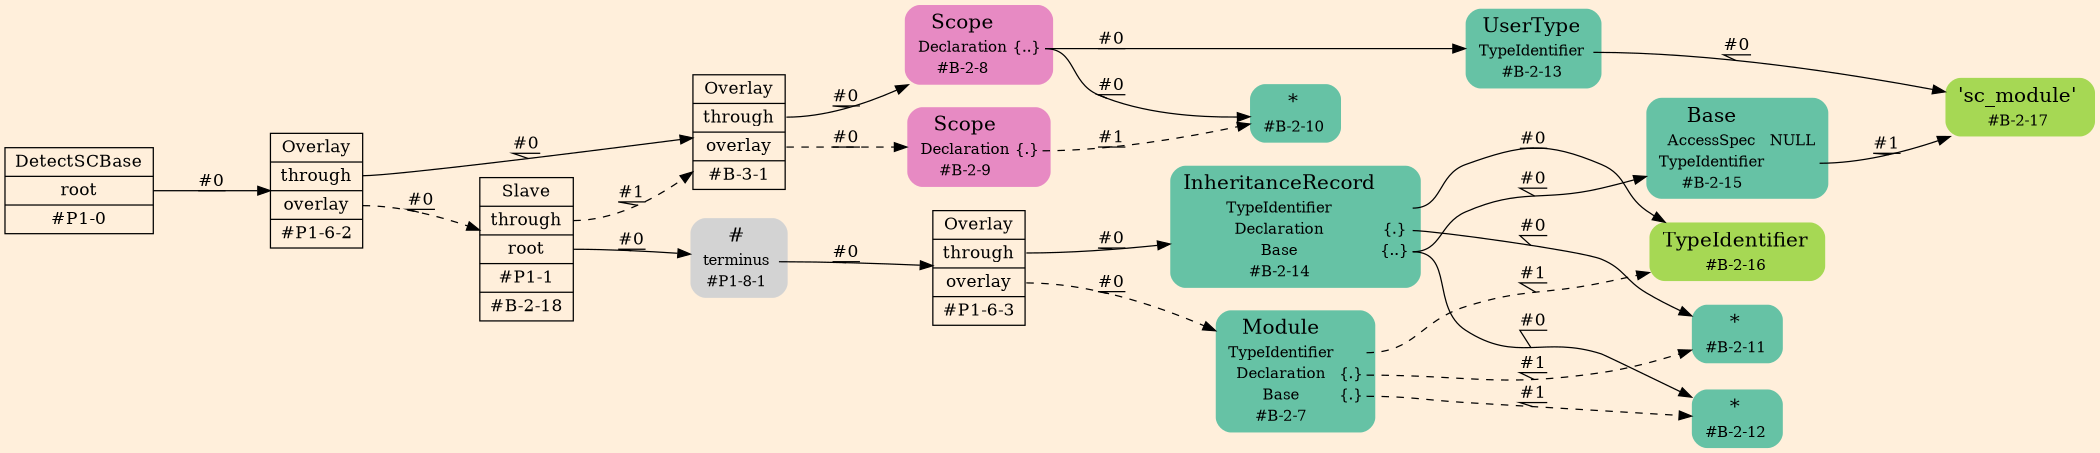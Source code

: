 digraph Inferno {
graph [
rankdir = "LR"
ranksep = 1.0
size = "14,20"
bgcolor = antiquewhite1
];
node [
];
"CR#P1-0" [
shape = "record"
fillcolor = "transparent"
label = "<fixed> DetectSCBase | <port0> root | <port1> #P1-0"
style = "filled"
fontsize = "14"
fillcolor = antiquewhite1
];
"#P1-6-2" [
shape = "record"
label = "<fixed> Overlay | <port0> through | <port1> overlay | <port2> #P1-6-2"
style = "filled"
fontsize = "14"
fillcolor = antiquewhite1
];
"#B-3-1" [
shape = "record"
label = "<fixed> Overlay | <port0> through | <port1> overlay | <port2> #B-3-1"
style = "filled"
fontsize = "14"
fillcolor = antiquewhite1
];
"#B-2-8" [
shape = "plaintext"
fillcolor = "/set28/4"
label = <<TABLE BORDER="0" CELLBORDER="0" CELLSPACING="0">
 <TR>
  <TD><FONT POINT-SIZE="16.0">Scope</FONT></TD>
  <TD></TD>
 </TR>
 <TR>
  <TD>Declaration</TD>
  <TD PORT="port0">{..}</TD>
 </TR>
 <TR>
  <TD>#B-2-8</TD>
  <TD PORT="port1"></TD>
 </TR>
</TABLE>>
style = "rounded,filled"
fontsize = "12"
];
"#B-2-10" [
shape = "plaintext"
fillcolor = "/set28/1"
label = <<TABLE BORDER="0" CELLBORDER="0" CELLSPACING="0">
 <TR>
  <TD><FONT POINT-SIZE="16.0">*</FONT></TD>
  <TD></TD>
 </TR>
 <TR>
  <TD>#B-2-10</TD>
  <TD PORT="port0"></TD>
 </TR>
</TABLE>>
style = "rounded,filled"
fontsize = "12"
];
"#B-2-13" [
shape = "plaintext"
fillcolor = "/set28/1"
label = <<TABLE BORDER="0" CELLBORDER="0" CELLSPACING="0">
 <TR>
  <TD><FONT POINT-SIZE="16.0">UserType</FONT></TD>
  <TD></TD>
 </TR>
 <TR>
  <TD>TypeIdentifier</TD>
  <TD PORT="port0"></TD>
 </TR>
 <TR>
  <TD>#B-2-13</TD>
  <TD PORT="port1"></TD>
 </TR>
</TABLE>>
style = "rounded,filled"
fontsize = "12"
];
"#B-2-17" [
shape = "plaintext"
fillcolor = "/set28/5"
label = <<TABLE BORDER="0" CELLBORDER="0" CELLSPACING="0">
 <TR>
  <TD><FONT POINT-SIZE="16.0">'sc_module'</FONT></TD>
  <TD></TD>
 </TR>
 <TR>
  <TD>#B-2-17</TD>
  <TD PORT="port0"></TD>
 </TR>
</TABLE>>
style = "rounded,filled"
fontsize = "12"
];
"#B-2-9" [
shape = "plaintext"
fillcolor = "/set28/4"
label = <<TABLE BORDER="0" CELLBORDER="0" CELLSPACING="0">
 <TR>
  <TD><FONT POINT-SIZE="16.0">Scope</FONT></TD>
  <TD></TD>
 </TR>
 <TR>
  <TD>Declaration</TD>
  <TD PORT="port0">{.}</TD>
 </TR>
 <TR>
  <TD>#B-2-9</TD>
  <TD PORT="port1"></TD>
 </TR>
</TABLE>>
style = "rounded,filled"
fontsize = "12"
];
"#B-2-18" [
shape = "record"
label = "<fixed> Slave | <port0> through | <port1> root | <port2> #P1-1 | <port3> #B-2-18"
style = "filled"
fontsize = "14"
fillcolor = antiquewhite1
];
"#P1-8-1" [
shape = "plaintext"
label = <<TABLE BORDER="0" CELLBORDER="0" CELLSPACING="0">
 <TR>
  <TD><FONT POINT-SIZE="16.0">#</FONT></TD>
  <TD></TD>
 </TR>
 <TR>
  <TD>terminus</TD>
  <TD PORT="port0"></TD>
 </TR>
 <TR>
  <TD>#P1-8-1</TD>
  <TD PORT="port1"></TD>
 </TR>
</TABLE>>
style = "rounded,filled"
fontsize = "12"
];
"#P1-6-3" [
shape = "record"
label = "<fixed> Overlay | <port0> through | <port1> overlay | <port2> #P1-6-3"
style = "filled"
fontsize = "14"
fillcolor = antiquewhite1
];
"#B-2-14" [
shape = "plaintext"
fillcolor = "/set28/1"
label = <<TABLE BORDER="0" CELLBORDER="0" CELLSPACING="0">
 <TR>
  <TD><FONT POINT-SIZE="16.0">InheritanceRecord</FONT></TD>
  <TD></TD>
 </TR>
 <TR>
  <TD>TypeIdentifier</TD>
  <TD PORT="port0"></TD>
 </TR>
 <TR>
  <TD>Declaration</TD>
  <TD PORT="port1">{.}</TD>
 </TR>
 <TR>
  <TD>Base</TD>
  <TD PORT="port2">{..}</TD>
 </TR>
 <TR>
  <TD>#B-2-14</TD>
  <TD PORT="port3"></TD>
 </TR>
</TABLE>>
style = "rounded,filled"
fontsize = "12"
];
"#B-2-16" [
shape = "plaintext"
fillcolor = "/set28/5"
label = <<TABLE BORDER="0" CELLBORDER="0" CELLSPACING="0">
 <TR>
  <TD><FONT POINT-SIZE="16.0">TypeIdentifier</FONT></TD>
  <TD></TD>
 </TR>
 <TR>
  <TD>#B-2-16</TD>
  <TD PORT="port0"></TD>
 </TR>
</TABLE>>
style = "rounded,filled"
fontsize = "12"
];
"#B-2-11" [
shape = "plaintext"
fillcolor = "/set28/1"
label = <<TABLE BORDER="0" CELLBORDER="0" CELLSPACING="0">
 <TR>
  <TD><FONT POINT-SIZE="16.0">*</FONT></TD>
  <TD></TD>
 </TR>
 <TR>
  <TD>#B-2-11</TD>
  <TD PORT="port0"></TD>
 </TR>
</TABLE>>
style = "rounded,filled"
fontsize = "12"
];
"#B-2-12" [
shape = "plaintext"
fillcolor = "/set28/1"
label = <<TABLE BORDER="0" CELLBORDER="0" CELLSPACING="0">
 <TR>
  <TD><FONT POINT-SIZE="16.0">*</FONT></TD>
  <TD></TD>
 </TR>
 <TR>
  <TD>#B-2-12</TD>
  <TD PORT="port0"></TD>
 </TR>
</TABLE>>
style = "rounded,filled"
fontsize = "12"
];
"#B-2-15" [
shape = "plaintext"
fillcolor = "/set28/1"
label = <<TABLE BORDER="0" CELLBORDER="0" CELLSPACING="0">
 <TR>
  <TD><FONT POINT-SIZE="16.0">Base</FONT></TD>
  <TD></TD>
 </TR>
 <TR>
  <TD>AccessSpec</TD>
  <TD PORT="port0">NULL</TD>
 </TR>
 <TR>
  <TD>TypeIdentifier</TD>
  <TD PORT="port1"></TD>
 </TR>
 <TR>
  <TD>#B-2-15</TD>
  <TD PORT="port2"></TD>
 </TR>
</TABLE>>
style = "rounded,filled"
fontsize = "12"
];
"#B-2-7" [
shape = "plaintext"
fillcolor = "/set28/1"
label = <<TABLE BORDER="0" CELLBORDER="0" CELLSPACING="0">
 <TR>
  <TD><FONT POINT-SIZE="16.0">Module</FONT></TD>
  <TD></TD>
 </TR>
 <TR>
  <TD>TypeIdentifier</TD>
  <TD PORT="port0"></TD>
 </TR>
 <TR>
  <TD>Declaration</TD>
  <TD PORT="port1">{.}</TD>
 </TR>
 <TR>
  <TD>Base</TD>
  <TD PORT="port2">{.}</TD>
 </TR>
 <TR>
  <TD>#B-2-7</TD>
  <TD PORT="port3"></TD>
 </TR>
</TABLE>>
style = "rounded,filled"
fontsize = "12"
];
"CR#P1-0":port0 -> "#P1-6-2" [style="solid"
label = "#0"
decorate = true
];
"#P1-6-2":port0 -> "#B-3-1" [style="solid"
label = "#0"
decorate = true
];
"#P1-6-2":port1 -> "#B-2-18" [style="dashed"
label = "#0"
decorate = true
];
"#B-3-1":port0 -> "#B-2-8" [style="solid"
label = "#0"
decorate = true
];
"#B-3-1":port1 -> "#B-2-9" [style="dashed"
label = "#0"
decorate = true
];
"#B-2-8":port0 -> "#B-2-10" [style="solid"
label = "#0"
decorate = true
];
"#B-2-8":port0 -> "#B-2-13" [style="solid"
label = "#0"
decorate = true
];
"#B-2-13":port0 -> "#B-2-17" [style="solid"
label = "#0"
decorate = true
];
"#B-2-9":port0 -> "#B-2-10" [style="dashed"
label = "#1"
decorate = true
];
"#B-2-18":port0 -> "#B-3-1" [style="dashed"
label = "#1"
decorate = true
];
"#B-2-18":port1 -> "#P1-8-1" [style="solid"
label = "#0"
decorate = true
];
"#P1-8-1":port0 -> "#P1-6-3" [style="solid"
label = "#0"
decorate = true
];
"#P1-6-3":port0 -> "#B-2-14" [style="solid"
label = "#0"
decorate = true
];
"#P1-6-3":port1 -> "#B-2-7" [style="dashed"
label = "#0"
decorate = true
];
"#B-2-14":port0 -> "#B-2-16" [style="solid"
label = "#0"
decorate = true
];
"#B-2-14":port1 -> "#B-2-11" [style="solid"
label = "#0"
decorate = true
];
"#B-2-14":port2 -> "#B-2-12" [style="solid"
label = "#0"
decorate = true
];
"#B-2-14":port2 -> "#B-2-15" [style="solid"
label = "#0"
decorate = true
];
"#B-2-15":port1 -> "#B-2-17" [style="solid"
label = "#1"
decorate = true
];
"#B-2-7":port0 -> "#B-2-16" [style="dashed"
label = "#1"
decorate = true
];
"#B-2-7":port1 -> "#B-2-11" [style="dashed"
label = "#1"
decorate = true
];
"#B-2-7":port2 -> "#B-2-12" [style="dashed"
label = "#1"
decorate = true
];
}
